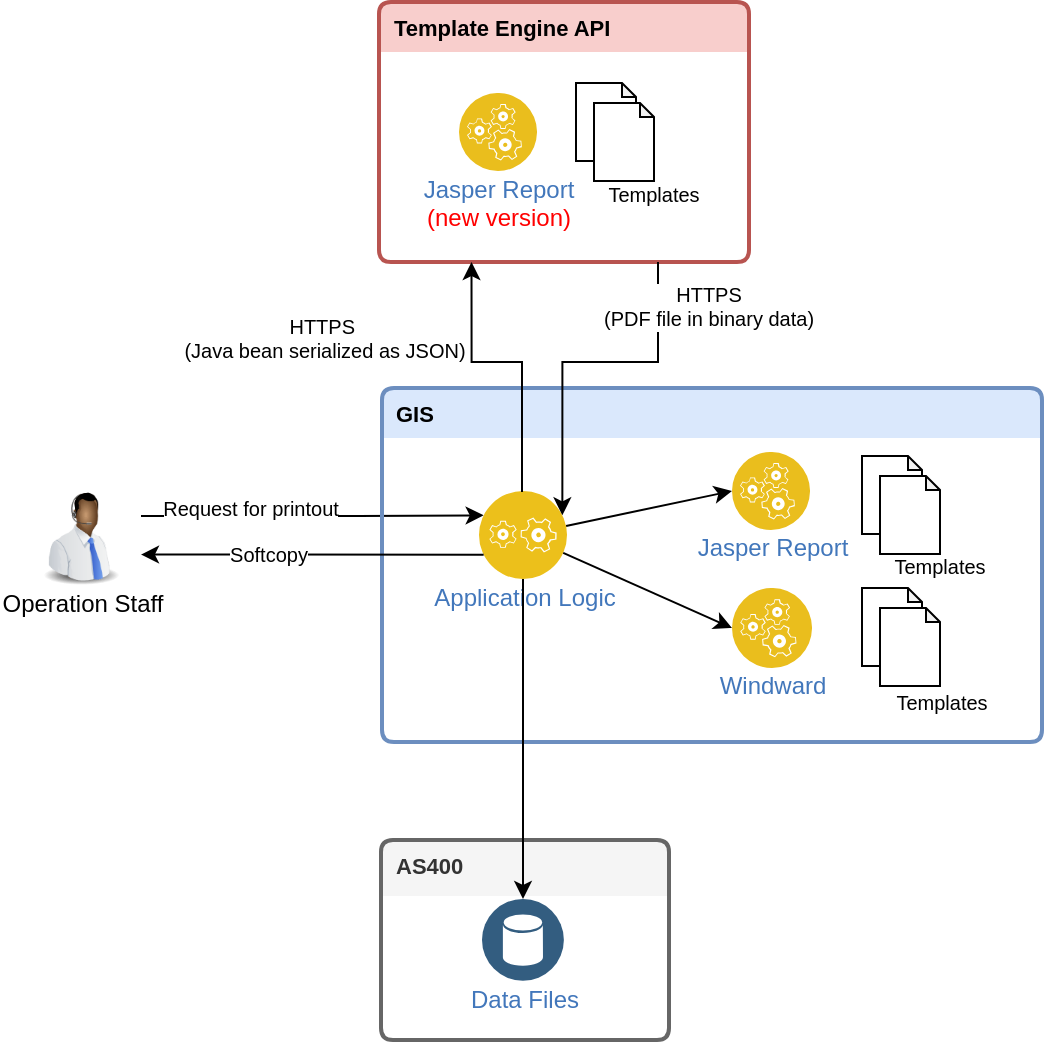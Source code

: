 <mxfile version="10.8.0" type="github"><diagram id="36_b9mWhC32pY6r_3r3T" name="Page-1"><mxGraphModel dx="992" dy="561" grid="1" gridSize="10" guides="1" tooltips="1" connect="1" arrows="1" fold="1" page="1" pageScale="1" pageWidth="850" pageHeight="1100" math="0" shadow="0"><root><mxCell id="0"/><mxCell id="1" parent="0"/><mxCell id="Rmpk61K3BxjS84GOLgx6-4" value="&lt;b style=&quot;font-size: 11px&quot;&gt;&lt;font style=&quot;font-size: 11px&quot;&gt;AS400&amp;nbsp;&lt;/font&gt;&lt;/b&gt;" style="swimlane;fontStyle=0;horizontal=1;collapsible=0;startSize=28;swimlaneLine=0;swimlaneFillColor=none;fillColor=#f5f5f5;rounded=1;whiteSpace=wrap;html=1;absoluteArcSize=1;arcSize=12;strokeColor=#666666;fontColor=#333333;verticalAlign=top;align=left;spacingLeft=5;dashed=0;strokeWidth=2;shadow=0;fontSize=11;" vertex="1" parent="1"><mxGeometry x="291.5" y="459" width="144" height="100" as="geometry"/></mxCell><mxCell id="Rmpk61K3BxjS84GOLgx6-5" value="Data Files" style="aspect=fixed;perimeter=ellipsePerimeter;html=1;align=center;shadow=0;dashed=0;fontColor=#4277BB;labelBackgroundColor=#ffffff;fontSize=12;spacingTop=-5;image;image=img/lib/ibm/data/data_services.svg;strokeColor=#0000CC;strokeWidth=1;" vertex="1" parent="Rmpk61K3BxjS84GOLgx6-4"><mxGeometry x="50.5" y="29.5" width="41" height="41" as="geometry"/></mxCell><mxCell id="Rmpk61K3BxjS84GOLgx6-10" style="edgeStyle=orthogonalEdgeStyle;rounded=0;orthogonalLoop=1;jettySize=auto;html=1;entryX=0;entryY=0.25;entryDx=0;entryDy=0;" edge="1" parent="1" source="Rmpk61K3BxjS84GOLgx6-9" target="Rmpk61K3BxjS84GOLgx6-15"><mxGeometry relative="1" as="geometry"><mxPoint x="334.5" y="284" as="targetPoint"/><Array as="points"><mxPoint x="280" y="297"/><mxPoint x="280" y="297"/></Array></mxGeometry></mxCell><mxCell id="Rmpk61K3BxjS84GOLgx6-48" value="Request for printout" style="text;html=1;resizable=0;points=[];align=center;verticalAlign=middle;labelBackgroundColor=#ffffff;fontSize=10;" vertex="1" connectable="0" parent="Rmpk61K3BxjS84GOLgx6-10"><mxGeometry x="0.265" y="54" relative="1" as="geometry"><mxPoint x="-54" y="50" as="offset"/></mxGeometry></mxCell><mxCell id="Rmpk61K3BxjS84GOLgx6-9" value="Operation Staff" style="image;html=1;labelBackgroundColor=#ffffff;image=img/lib/clip_art/people/Telesales_Man_Black_128x128.png;spacingTop=-5;" vertex="1" parent="1"><mxGeometry x="111.5" y="284" width="60" height="48" as="geometry"/></mxCell><mxCell id="Rmpk61K3BxjS84GOLgx6-11" value="&lt;b style=&quot;font-size: 11px&quot;&gt;&lt;font style=&quot;font-size: 11px&quot;&gt;GIS&lt;/font&gt;&lt;/b&gt;" style="swimlane;fontStyle=0;horizontal=1;collapsible=0;startSize=25;swimlaneLine=0;swimlaneFillColor=none;fillColor=#dae8fc;rounded=1;whiteSpace=wrap;html=1;absoluteArcSize=1;arcSize=12;strokeColor=#6c8ebf;verticalAlign=top;align=left;spacingLeft=5;dashed=0;strokeWidth=2;shadow=0;fontSize=11;" vertex="1" parent="1"><mxGeometry x="292" y="233" width="330" height="177" as="geometry"/></mxCell><mxCell id="Rmpk61K3BxjS84GOLgx6-25" style="rounded=0;orthogonalLoop=1;jettySize=auto;html=1;entryX=0;entryY=0.5;entryDx=0;entryDy=0;fontSize=10;" edge="1" parent="Rmpk61K3BxjS84GOLgx6-11" source="Rmpk61K3BxjS84GOLgx6-15" target="Rmpk61K3BxjS84GOLgx6-14"><mxGeometry relative="1" as="geometry"/></mxCell><mxCell id="Rmpk61K3BxjS84GOLgx6-15" value="Application Logic" style="aspect=fixed;perimeter=ellipsePerimeter;html=1;align=center;shadow=0;dashed=0;fontColor=#4277BB;labelBackgroundColor=#ffffff;fontSize=12;spacingTop=-5;image;image=img/lib/ibm/applications/application_logic.svg;" vertex="1" parent="Rmpk61K3BxjS84GOLgx6-11"><mxGeometry x="48.5" y="51.5" width="44" height="44" as="geometry"/></mxCell><mxCell id="Rmpk61K3BxjS84GOLgx6-13" value="Windward" style="aspect=fixed;perimeter=ellipsePerimeter;html=1;align=center;shadow=0;dashed=0;fontColor=#4277BB;labelBackgroundColor=#ffffff;fontSize=12;spacingTop=-5;image;image=img/lib/ibm/applications/runtime_services.svg;" vertex="1" parent="Rmpk61K3BxjS84GOLgx6-11"><mxGeometry x="175" y="100" width="40" height="40" as="geometry"/></mxCell><mxCell id="Rmpk61K3BxjS84GOLgx6-14" value="Jasper Report" style="aspect=fixed;perimeter=ellipsePerimeter;html=1;align=center;shadow=0;dashed=0;fontColor=#4277BB;labelBackgroundColor=#ffffff;fontSize=12;spacingTop=-5;image;image=img/lib/ibm/applications/runtime_services.svg;" vertex="1" parent="Rmpk61K3BxjS84GOLgx6-11"><mxGeometry x="175" y="32" width="39" height="39" as="geometry"/></mxCell><mxCell id="Rmpk61K3BxjS84GOLgx6-19" value="" style="group" vertex="1" connectable="0" parent="Rmpk61K3BxjS84GOLgx6-11"><mxGeometry x="240" y="34" width="39" height="49" as="geometry"/></mxCell><mxCell id="Rmpk61K3BxjS84GOLgx6-17" value="" style="shape=note;whiteSpace=wrap;html=1;backgroundOutline=1;darkOpacity=0.05;shadow=0;size=7;fontSize=10;" vertex="1" parent="Rmpk61K3BxjS84GOLgx6-19"><mxGeometry width="30" height="39" as="geometry"/></mxCell><mxCell id="Rmpk61K3BxjS84GOLgx6-18" value="" style="shape=note;whiteSpace=wrap;html=1;backgroundOutline=1;darkOpacity=0.05;shadow=0;size=7;fontSize=10;" vertex="1" parent="Rmpk61K3BxjS84GOLgx6-19"><mxGeometry x="9" y="10" width="30" height="39" as="geometry"/></mxCell><mxCell id="Rmpk61K3BxjS84GOLgx6-20" value="" style="group" vertex="1" connectable="0" parent="Rmpk61K3BxjS84GOLgx6-11"><mxGeometry x="240" y="100" width="39" height="49" as="geometry"/></mxCell><mxCell id="Rmpk61K3BxjS84GOLgx6-21" value="" style="shape=note;whiteSpace=wrap;html=1;backgroundOutline=1;darkOpacity=0.05;shadow=0;size=7;fontSize=10;" vertex="1" parent="Rmpk61K3BxjS84GOLgx6-20"><mxGeometry width="30" height="39" as="geometry"/></mxCell><mxCell id="Rmpk61K3BxjS84GOLgx6-22" value="" style="shape=note;whiteSpace=wrap;html=1;backgroundOutline=1;darkOpacity=0.05;shadow=0;size=7;fontSize=10;" vertex="1" parent="Rmpk61K3BxjS84GOLgx6-20"><mxGeometry x="9" y="10" width="30" height="39" as="geometry"/></mxCell><mxCell id="Rmpk61K3BxjS84GOLgx6-23" value="Templates" style="text;html=1;strokeColor=none;fillColor=none;align=center;verticalAlign=middle;whiteSpace=wrap;rounded=0;shadow=0;fontSize=10;" vertex="1" parent="Rmpk61K3BxjS84GOLgx6-11"><mxGeometry x="259" y="79" width="40" height="20" as="geometry"/></mxCell><mxCell id="Rmpk61K3BxjS84GOLgx6-24" value="Templates" style="text;html=1;strokeColor=none;fillColor=none;align=center;verticalAlign=middle;whiteSpace=wrap;rounded=0;shadow=0;fontSize=10;" vertex="1" parent="Rmpk61K3BxjS84GOLgx6-11"><mxGeometry x="260" y="147" width="40" height="20" as="geometry"/></mxCell><mxCell id="Rmpk61K3BxjS84GOLgx6-26" style="rounded=0;orthogonalLoop=1;jettySize=auto;html=1;entryX=0;entryY=0.5;entryDx=0;entryDy=0;fontSize=10;" edge="1" parent="Rmpk61K3BxjS84GOLgx6-11" source="Rmpk61K3BxjS84GOLgx6-15" target="Rmpk61K3BxjS84GOLgx6-13"><mxGeometry relative="1" as="geometry"><mxPoint x="102.065" y="79.146" as="sourcePoint"/><mxPoint x="185" y="62" as="targetPoint"/></mxGeometry></mxCell><mxCell id="Rmpk61K3BxjS84GOLgx6-8" style="edgeStyle=orthogonalEdgeStyle;rounded=0;orthogonalLoop=1;jettySize=auto;html=1;entryX=0.5;entryY=0;entryDx=0;entryDy=0;" edge="1" parent="1" source="Rmpk61K3BxjS84GOLgx6-15" target="Rmpk61K3BxjS84GOLgx6-5"><mxGeometry relative="1" as="geometry"><mxPoint x="360.5" y="329" as="sourcePoint"/></mxGeometry></mxCell><mxCell id="Rmpk61K3BxjS84GOLgx6-27" value="&lt;b&gt;Template Engine API&lt;/b&gt;" style="swimlane;fontStyle=0;horizontal=1;collapsible=0;startSize=25;swimlaneLine=0;swimlaneFillColor=none;fillColor=#f8cecc;rounded=1;whiteSpace=wrap;html=1;absoluteArcSize=1;arcSize=12;strokeColor=#b85450;verticalAlign=top;align=left;spacingLeft=5;dashed=0;strokeWidth=2;shadow=0;fontSize=11;" vertex="1" parent="1"><mxGeometry x="290.5" y="40" width="185" height="130" as="geometry"/></mxCell><mxCell id="Rmpk61K3BxjS84GOLgx6-31" value="Jasper Report&lt;font color=&quot;#ff0000&quot;&gt;&lt;br&gt;(new version)&lt;/font&gt;&lt;br&gt;" style="aspect=fixed;perimeter=ellipsePerimeter;html=1;align=center;shadow=0;dashed=0;fontColor=#4277BB;labelBackgroundColor=#ffffff;fontSize=12;spacingTop=-5;image;image=img/lib/ibm/applications/runtime_services.svg;" vertex="1" parent="Rmpk61K3BxjS84GOLgx6-27"><mxGeometry x="40" y="45.5" width="39" height="39" as="geometry"/></mxCell><mxCell id="Rmpk61K3BxjS84GOLgx6-32" value="" style="group" vertex="1" connectable="0" parent="Rmpk61K3BxjS84GOLgx6-27"><mxGeometry x="98.5" y="40.5" width="39" height="49" as="geometry"/></mxCell><mxCell id="Rmpk61K3BxjS84GOLgx6-33" value="" style="shape=note;whiteSpace=wrap;html=1;backgroundOutline=1;darkOpacity=0.05;shadow=0;size=7;fontSize=10;" vertex="1" parent="Rmpk61K3BxjS84GOLgx6-32"><mxGeometry width="30" height="39" as="geometry"/></mxCell><mxCell id="Rmpk61K3BxjS84GOLgx6-34" value="" style="shape=note;whiteSpace=wrap;html=1;backgroundOutline=1;darkOpacity=0.05;shadow=0;size=7;fontSize=10;" vertex="1" parent="Rmpk61K3BxjS84GOLgx6-32"><mxGeometry x="9" y="10" width="30" height="39" as="geometry"/></mxCell><mxCell id="Rmpk61K3BxjS84GOLgx6-38" value="Templates" style="text;html=1;strokeColor=none;fillColor=none;align=center;verticalAlign=middle;whiteSpace=wrap;rounded=0;shadow=0;fontSize=10;" vertex="1" parent="Rmpk61K3BxjS84GOLgx6-27"><mxGeometry x="117.5" y="85.5" width="40" height="20" as="geometry"/></mxCell><mxCell id="Rmpk61K3BxjS84GOLgx6-41" style="edgeStyle=orthogonalEdgeStyle;rounded=0;orthogonalLoop=1;jettySize=auto;html=1;fontSize=10;entryX=0.25;entryY=1;entryDx=0;entryDy=0;" edge="1" parent="1" target="Rmpk61K3BxjS84GOLgx6-27"><mxGeometry relative="1" as="geometry"><mxPoint x="362" y="170" as="targetPoint"/><mxPoint x="362" y="285" as="sourcePoint"/><Array as="points"><mxPoint x="362" y="220"/><mxPoint x="337" y="220"/></Array></mxGeometry></mxCell><mxCell id="Rmpk61K3BxjS84GOLgx6-44" value="HTTPS&amp;nbsp;&lt;br&gt;(Java bean serialized as JSON)" style="text;html=1;resizable=0;points=[];align=center;verticalAlign=middle;labelBackgroundColor=#ffffff;fontSize=10;" vertex="1" connectable="0" parent="Rmpk61K3BxjS84GOLgx6-41"><mxGeometry x="0.389" y="-1" relative="1" as="geometry"><mxPoint x="-75.5" y="-4.5" as="offset"/></mxGeometry></mxCell><mxCell id="Rmpk61K3BxjS84GOLgx6-45" style="edgeStyle=orthogonalEdgeStyle;rounded=0;orthogonalLoop=1;jettySize=auto;html=1;fontSize=10;entryX=1;entryY=0.25;entryDx=0;entryDy=0;" edge="1" parent="1" target="Rmpk61K3BxjS84GOLgx6-15"><mxGeometry relative="1" as="geometry"><mxPoint x="450" y="190" as="targetPoint"/><mxPoint x="430" y="170" as="sourcePoint"/><Array as="points"><mxPoint x="430" y="220"/><mxPoint x="382" y="220"/></Array></mxGeometry></mxCell><mxCell id="Rmpk61K3BxjS84GOLgx6-46" value="HTTPS&lt;br&gt;(PDF file in binary data)&lt;br&gt;" style="text;html=1;resizable=0;points=[];align=center;verticalAlign=middle;labelBackgroundColor=#ffffff;fontSize=10;" vertex="1" connectable="0" parent="Rmpk61K3BxjS84GOLgx6-45"><mxGeometry x="0.389" y="-1" relative="1" as="geometry"><mxPoint x="73.5" y="-51" as="offset"/></mxGeometry></mxCell><mxCell id="Rmpk61K3BxjS84GOLgx6-47" style="edgeStyle=orthogonalEdgeStyle;rounded=0;orthogonalLoop=1;jettySize=auto;html=1;exitX=0;exitY=0.75;exitDx=0;exitDy=0;" edge="1" parent="1" source="Rmpk61K3BxjS84GOLgx6-15" target="Rmpk61K3BxjS84GOLgx6-9"><mxGeometry relative="1" as="geometry"><mxPoint x="211.5" y="317" as="sourcePoint"/><mxPoint x="351" y="317" as="targetPoint"/><Array as="points"><mxPoint x="240" y="316"/><mxPoint x="240" y="316"/></Array></mxGeometry></mxCell><mxCell id="Rmpk61K3BxjS84GOLgx6-49" value="Softcopy" style="text;html=1;resizable=0;points=[];align=center;verticalAlign=middle;labelBackgroundColor=#ffffff;fontSize=10;" vertex="1" connectable="0" parent="Rmpk61K3BxjS84GOLgx6-47"><mxGeometry x="0.262" y="-1" relative="1" as="geometry"><mxPoint as="offset"/></mxGeometry></mxCell></root></mxGraphModel></diagram></mxfile>